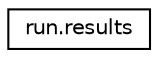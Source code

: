 digraph "Graphical Class Hierarchy"
{
  edge [fontname="Helvetica",fontsize="10",labelfontname="Helvetica",labelfontsize="10"];
  node [fontname="Helvetica",fontsize="10",shape=record];
  rankdir="LR";
  Node1 [label="run.results",height=0.2,width=0.4,color="black", fillcolor="white", style="filled",URL="$classrun_1_1results.html"];
}
